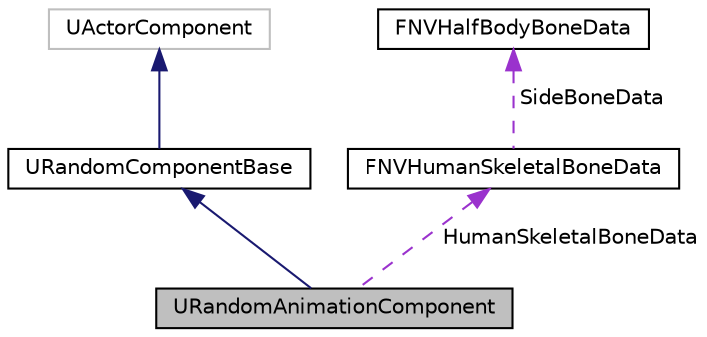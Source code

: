 digraph "URandomAnimationComponent"
{
  edge [fontname="Helvetica",fontsize="10",labelfontname="Helvetica",labelfontsize="10"];
  node [fontname="Helvetica",fontsize="10",shape=record];
  Node1 [label="URandomAnimationComponent",height=0.2,width=0.4,color="black", fillcolor="grey75", style="filled", fontcolor="black"];
  Node2 -> Node1 [dir="back",color="midnightblue",fontsize="10",style="solid",fontname="Helvetica"];
  Node2 [label="URandomComponentBase",height=0.2,width=0.4,color="black", fillcolor="white", style="filled",URL="$class_u_random_component_base.html"];
  Node3 -> Node2 [dir="back",color="midnightblue",fontsize="10",style="solid",fontname="Helvetica"];
  Node3 [label="UActorComponent",height=0.2,width=0.4,color="grey75", fillcolor="white", style="filled"];
  Node4 -> Node1 [dir="back",color="darkorchid3",fontsize="10",style="dashed",label=" HumanSkeletalBoneData" ,fontname="Helvetica"];
  Node4 [label="FNVHumanSkeletalBoneData",height=0.2,width=0.4,color="black", fillcolor="white", style="filled",URL="$struct_f_n_v_human_skeletal_bone_data.html"];
  Node5 -> Node4 [dir="back",color="darkorchid3",fontsize="10",style="dashed",label=" SideBoneData" ,fontname="Helvetica"];
  Node5 [label="FNVHalfBodyBoneData",height=0.2,width=0.4,color="black", fillcolor="white", style="filled",URL="$struct_f_n_v_half_body_bone_data.html"];
}
